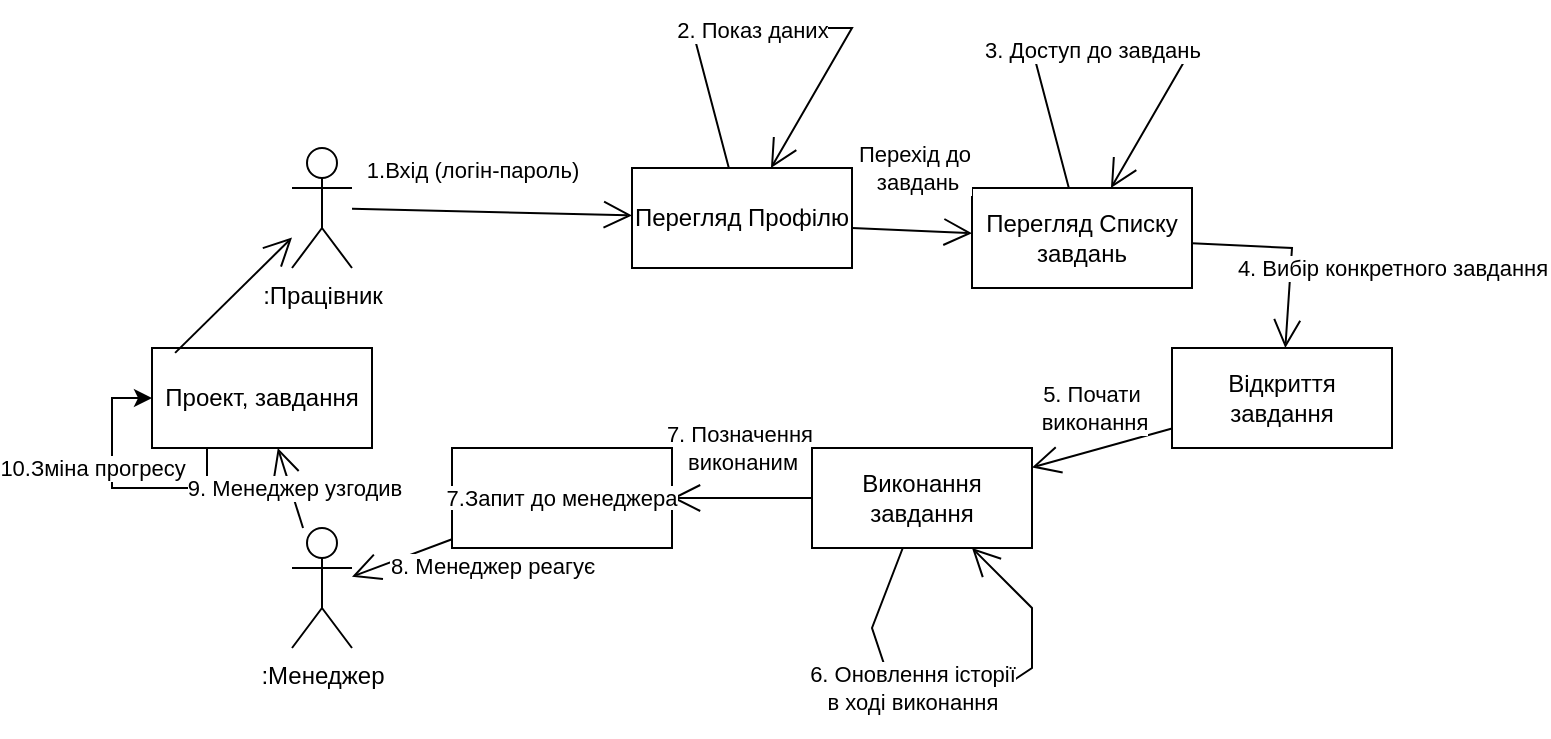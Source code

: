 <mxfile version="24.3.1" type="github">
  <diagram name="Сторінка-1" id="mzhUtcXBtSJSnnUb05UE">
    <mxGraphModel dx="1167" dy="589" grid="1" gridSize="10" guides="1" tooltips="1" connect="1" arrows="1" fold="1" page="1" pageScale="1" pageWidth="827" pageHeight="1169" math="0" shadow="0">
      <root>
        <mxCell id="0" />
        <mxCell id="1" parent="0" />
        <mxCell id="MCVJK2WzJTauj64T1BzB-1" value=":Працівник" style="shape=umlActor;verticalLabelPosition=bottom;verticalAlign=top;html=1;outlineConnect=0;" vertex="1" parent="1">
          <mxGeometry x="160" y="80" width="30" height="60" as="geometry" />
        </mxCell>
        <mxCell id="MCVJK2WzJTauj64T1BzB-4" value="Перегляд Профілю" style="html=1;whiteSpace=wrap;" vertex="1" parent="1">
          <mxGeometry x="330" y="90" width="110" height="50" as="geometry" />
        </mxCell>
        <mxCell id="MCVJK2WzJTauj64T1BzB-5" value="" style="endArrow=open;endFill=1;endSize=12;html=1;rounded=0;" edge="1" parent="1" source="MCVJK2WzJTauj64T1BzB-22" target="MCVJK2WzJTauj64T1BzB-23">
          <mxGeometry width="160" relative="1" as="geometry">
            <mxPoint x="290" y="310" as="sourcePoint" />
            <mxPoint x="450" y="310" as="targetPoint" />
          </mxGeometry>
        </mxCell>
        <mxCell id="MCVJK2WzJTauj64T1BzB-25" value="7. Позначення&amp;nbsp;&lt;div&gt;виконаним&lt;/div&gt;" style="edgeLabel;html=1;align=center;verticalAlign=middle;resizable=0;points=[];" vertex="1" connectable="0" parent="MCVJK2WzJTauj64T1BzB-5">
          <mxGeometry x="0.353" relative="1" as="geometry">
            <mxPoint x="12" y="-25" as="offset" />
          </mxGeometry>
        </mxCell>
        <mxCell id="MCVJK2WzJTauj64T1BzB-6" value="" style="endArrow=open;endFill=1;endSize=12;html=1;rounded=0;" edge="1" parent="1" source="MCVJK2WzJTauj64T1BzB-1" target="MCVJK2WzJTauj64T1BzB-4">
          <mxGeometry width="160" relative="1" as="geometry">
            <mxPoint x="340" y="240" as="sourcePoint" />
            <mxPoint x="500" y="240" as="targetPoint" />
          </mxGeometry>
        </mxCell>
        <mxCell id="MCVJK2WzJTauj64T1BzB-7" value="1.Вхід (логін-пароль)" style="edgeLabel;html=1;align=center;verticalAlign=middle;resizable=0;points=[];" vertex="1" connectable="0" parent="MCVJK2WzJTauj64T1BzB-6">
          <mxGeometry x="-0.434" y="2" relative="1" as="geometry">
            <mxPoint x="20" y="-19" as="offset" />
          </mxGeometry>
        </mxCell>
        <mxCell id="MCVJK2WzJTauj64T1BzB-8" value="" style="endArrow=open;endFill=1;endSize=12;html=1;rounded=0;" edge="1" parent="1" source="MCVJK2WzJTauj64T1BzB-4" target="MCVJK2WzJTauj64T1BzB-4">
          <mxGeometry width="160" relative="1" as="geometry">
            <mxPoint x="340" y="90" as="sourcePoint" />
            <mxPoint x="500" y="90" as="targetPoint" />
            <Array as="points">
              <mxPoint x="360" y="20" />
              <mxPoint x="440" y="20" />
            </Array>
          </mxGeometry>
        </mxCell>
        <mxCell id="MCVJK2WzJTauj64T1BzB-9" value="2. Показ даних" style="edgeLabel;html=1;align=center;verticalAlign=middle;resizable=0;points=[];" vertex="1" connectable="0" parent="MCVJK2WzJTauj64T1BzB-8">
          <mxGeometry x="-0.124" y="-1" relative="1" as="geometry">
            <mxPoint as="offset" />
          </mxGeometry>
        </mxCell>
        <mxCell id="MCVJK2WzJTauj64T1BzB-10" value="Перегляд Списку завдань" style="html=1;whiteSpace=wrap;" vertex="1" parent="1">
          <mxGeometry x="500" y="100" width="110" height="50" as="geometry" />
        </mxCell>
        <mxCell id="MCVJK2WzJTauj64T1BzB-11" value="" style="endArrow=open;endFill=1;endSize=12;html=1;rounded=0;" edge="1" parent="1" source="MCVJK2WzJTauj64T1BzB-10" target="MCVJK2WzJTauj64T1BzB-10">
          <mxGeometry width="160" relative="1" as="geometry">
            <mxPoint x="510" y="100" as="sourcePoint" />
            <mxPoint x="670" y="100" as="targetPoint" />
            <Array as="points">
              <mxPoint x="530" y="30" />
              <mxPoint x="610" y="30" />
            </Array>
          </mxGeometry>
        </mxCell>
        <mxCell id="MCVJK2WzJTauj64T1BzB-12" value="3. Доступ до завдань" style="edgeLabel;html=1;align=center;verticalAlign=middle;resizable=0;points=[];" vertex="1" connectable="0" parent="MCVJK2WzJTauj64T1BzB-11">
          <mxGeometry x="-0.124" y="-1" relative="1" as="geometry">
            <mxPoint as="offset" />
          </mxGeometry>
        </mxCell>
        <mxCell id="MCVJK2WzJTauj64T1BzB-13" value="" style="endArrow=open;endFill=1;endSize=12;html=1;rounded=0;" edge="1" parent="1" target="MCVJK2WzJTauj64T1BzB-10">
          <mxGeometry width="160" relative="1" as="geometry">
            <mxPoint x="440" y="120" as="sourcePoint" />
            <mxPoint x="600" y="120" as="targetPoint" />
          </mxGeometry>
        </mxCell>
        <mxCell id="MCVJK2WzJTauj64T1BzB-14" value="Перехід до&lt;div&gt;&amp;nbsp;завдань&lt;/div&gt;" style="edgeLabel;html=1;align=center;verticalAlign=middle;resizable=0;points=[];" vertex="1" connectable="0" parent="MCVJK2WzJTauj64T1BzB-13">
          <mxGeometry x="-0.49" y="1" relative="1" as="geometry">
            <mxPoint x="15" y="-30" as="offset" />
          </mxGeometry>
        </mxCell>
        <mxCell id="MCVJK2WzJTauj64T1BzB-15" value=":Менеджер" style="shape=umlActor;verticalLabelPosition=bottom;verticalAlign=top;html=1;" vertex="1" parent="1">
          <mxGeometry x="160" y="270" width="30" height="60" as="geometry" />
        </mxCell>
        <mxCell id="MCVJK2WzJTauj64T1BzB-16" value="Проект, завдання" style="html=1;whiteSpace=wrap;" vertex="1" parent="1">
          <mxGeometry x="90" y="180" width="110" height="50" as="geometry" />
        </mxCell>
        <mxCell id="MCVJK2WzJTauj64T1BzB-17" style="edgeStyle=orthogonalEdgeStyle;rounded=0;orthogonalLoop=1;jettySize=auto;html=1;exitX=0.25;exitY=1;exitDx=0;exitDy=0;entryX=0;entryY=0.5;entryDx=0;entryDy=0;" edge="1" parent="1" source="MCVJK2WzJTauj64T1BzB-16" target="MCVJK2WzJTauj64T1BzB-16">
          <mxGeometry relative="1" as="geometry">
            <Array as="points">
              <mxPoint x="118" y="250" />
              <mxPoint x="70" y="250" />
              <mxPoint x="70" y="205" />
            </Array>
          </mxGeometry>
        </mxCell>
        <mxCell id="MCVJK2WzJTauj64T1BzB-18" value="10.Зміна прогресу" style="edgeLabel;html=1;align=center;verticalAlign=middle;resizable=0;points=[];" vertex="1" connectable="0" parent="MCVJK2WzJTauj64T1BzB-17">
          <mxGeometry x="0.137" y="1" relative="1" as="geometry">
            <mxPoint x="-9" y="-2" as="offset" />
          </mxGeometry>
        </mxCell>
        <mxCell id="MCVJK2WzJTauj64T1BzB-19" value="" style="endArrow=open;endFill=1;endSize=12;html=1;rounded=0;" edge="1" parent="1" source="MCVJK2WzJTauj64T1BzB-15" target="MCVJK2WzJTauj64T1BzB-16">
          <mxGeometry width="160" relative="1" as="geometry">
            <mxPoint x="300" y="180" as="sourcePoint" />
            <mxPoint x="460" y="180" as="targetPoint" />
          </mxGeometry>
        </mxCell>
        <mxCell id="MCVJK2WzJTauj64T1BzB-32" value="9. Менеджер узгодив" style="edgeLabel;html=1;align=center;verticalAlign=middle;resizable=0;points=[];" vertex="1" connectable="0" parent="MCVJK2WzJTauj64T1BzB-19">
          <mxGeometry x="-0.029" y="-1" relative="1" as="geometry">
            <mxPoint as="offset" />
          </mxGeometry>
        </mxCell>
        <mxCell id="MCVJK2WzJTauj64T1BzB-20" value="" style="endArrow=open;endFill=1;endSize=12;html=1;rounded=0;exitX=0.105;exitY=0.049;exitDx=0;exitDy=0;exitPerimeter=0;" edge="1" parent="1" source="MCVJK2WzJTauj64T1BzB-16" target="MCVJK2WzJTauj64T1BzB-1">
          <mxGeometry width="160" relative="1" as="geometry">
            <mxPoint x="176" y="280" as="sourcePoint" />
            <mxPoint x="163" y="240" as="targetPoint" />
          </mxGeometry>
        </mxCell>
        <mxCell id="MCVJK2WzJTauj64T1BzB-21" value="Відкриття завдання" style="html=1;whiteSpace=wrap;" vertex="1" parent="1">
          <mxGeometry x="600" y="180" width="110" height="50" as="geometry" />
        </mxCell>
        <mxCell id="MCVJK2WzJTauj64T1BzB-22" value="Виконання завдання" style="html=1;whiteSpace=wrap;" vertex="1" parent="1">
          <mxGeometry x="420" y="230" width="110" height="50" as="geometry" />
        </mxCell>
        <mxCell id="MCVJK2WzJTauj64T1BzB-23" value="&lt;span style=&quot;font-size: 11px; text-wrap: nowrap; background-color: rgb(255, 255, 255);&quot;&gt;7.Запит до менеджера&lt;/span&gt;" style="html=1;whiteSpace=wrap;" vertex="1" parent="1">
          <mxGeometry x="240" y="230" width="110" height="50" as="geometry" />
        </mxCell>
        <mxCell id="MCVJK2WzJTauj64T1BzB-26" value="" style="endArrow=open;endFill=1;endSize=12;html=1;rounded=0;" edge="1" parent="1" source="MCVJK2WzJTauj64T1BzB-22" target="MCVJK2WzJTauj64T1BzB-22">
          <mxGeometry width="160" relative="1" as="geometry">
            <mxPoint x="520" y="200" as="sourcePoint" />
            <mxPoint x="680" y="200" as="targetPoint" />
            <Array as="points">
              <mxPoint x="450" y="320" />
              <mxPoint x="460" y="350" />
              <mxPoint x="500" y="360" />
              <mxPoint x="530" y="340" />
              <mxPoint x="530" y="310" />
            </Array>
          </mxGeometry>
        </mxCell>
        <mxCell id="MCVJK2WzJTauj64T1BzB-27" value="6. Оновлення історії&lt;br&gt;в ході виконання" style="edgeLabel;html=1;align=center;verticalAlign=middle;resizable=0;points=[];" vertex="1" connectable="0" parent="MCVJK2WzJTauj64T1BzB-26">
          <mxGeometry x="-0.254" y="3" relative="1" as="geometry">
            <mxPoint as="offset" />
          </mxGeometry>
        </mxCell>
        <mxCell id="MCVJK2WzJTauj64T1BzB-28" value="" style="endArrow=open;endFill=1;endSize=12;html=1;rounded=0;" edge="1" parent="1" source="MCVJK2WzJTauj64T1BzB-21" target="MCVJK2WzJTauj64T1BzB-22">
          <mxGeometry width="160" relative="1" as="geometry">
            <mxPoint x="620" y="300" as="sourcePoint" />
            <mxPoint x="780" y="300" as="targetPoint" />
          </mxGeometry>
        </mxCell>
        <mxCell id="MCVJK2WzJTauj64T1BzB-29" value="5. Почати&amp;nbsp;&lt;div&gt;виконання&lt;/div&gt;" style="edgeLabel;html=1;align=center;verticalAlign=middle;resizable=0;points=[];" vertex="1" connectable="0" parent="MCVJK2WzJTauj64T1BzB-28">
          <mxGeometry x="0.389" relative="1" as="geometry">
            <mxPoint x="9" y="-24" as="offset" />
          </mxGeometry>
        </mxCell>
        <mxCell id="MCVJK2WzJTauj64T1BzB-30" value="" style="endArrow=open;endFill=1;endSize=12;html=1;rounded=0;" edge="1" parent="1" source="MCVJK2WzJTauj64T1BzB-10" target="MCVJK2WzJTauj64T1BzB-21">
          <mxGeometry width="160" relative="1" as="geometry">
            <mxPoint x="650" y="120" as="sourcePoint" />
            <mxPoint x="810" y="120" as="targetPoint" />
            <Array as="points">
              <mxPoint x="660" y="130" />
            </Array>
          </mxGeometry>
        </mxCell>
        <mxCell id="MCVJK2WzJTauj64T1BzB-31" value="4. Вибір конкретного завдання" style="edgeLabel;html=1;align=center;verticalAlign=middle;resizable=0;points=[];" vertex="1" connectable="0" parent="MCVJK2WzJTauj64T1BzB-30">
          <mxGeometry x="0.245" y="1" relative="1" as="geometry">
            <mxPoint x="50" y="-3" as="offset" />
          </mxGeometry>
        </mxCell>
        <mxCell id="MCVJK2WzJTauj64T1BzB-33" value="" style="endArrow=open;endFill=1;endSize=12;html=1;rounded=0;" edge="1" parent="1" source="MCVJK2WzJTauj64T1BzB-23" target="MCVJK2WzJTauj64T1BzB-15">
          <mxGeometry width="160" relative="1" as="geometry">
            <mxPoint x="220" y="300" as="sourcePoint" />
            <mxPoint x="380" y="300" as="targetPoint" />
          </mxGeometry>
        </mxCell>
        <mxCell id="MCVJK2WzJTauj64T1BzB-34" value="8. Менеджер реагує" style="edgeLabel;html=1;align=center;verticalAlign=middle;resizable=0;points=[];" vertex="1" connectable="0" parent="MCVJK2WzJTauj64T1BzB-33">
          <mxGeometry x="0.241" y="2" relative="1" as="geometry">
            <mxPoint x="50" as="offset" />
          </mxGeometry>
        </mxCell>
      </root>
    </mxGraphModel>
  </diagram>
</mxfile>

